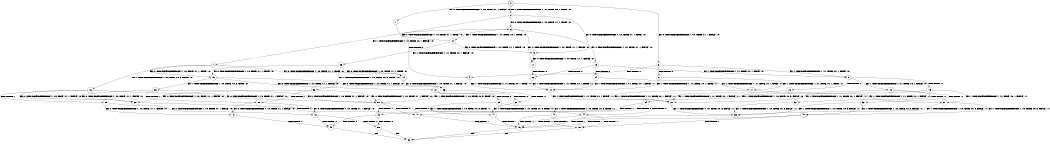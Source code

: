 digraph BCG {
size = "7, 10.5";
center = TRUE;
node [shape = circle];
0 [peripheries = 2];
0 -> 1 [label = "EX !0 !ATOMIC_EXCH_BRANCH (1, +0, TRUE, +1, 1, FALSE) !:0:"];
0 -> 2 [label = "EX !1 !ATOMIC_EXCH_BRANCH (1, +1, TRUE, +0, 1, TRUE) !:0:"];
0 -> 3 [label = "EX !0 !ATOMIC_EXCH_BRANCH (1, +0, TRUE, +1, 1, FALSE) !:0:"];
1 -> 4 [label = "TERMINATE !0"];
2 -> 5 [label = "EX !0 !ATOMIC_EXCH_BRANCH (1, +0, TRUE, +1, 1, TRUE) !:0:"];
2 -> 6 [label = "EX !0 !ATOMIC_EXCH_BRANCH (1, +0, TRUE, +1, 1, TRUE) !:0:"];
2 -> 7 [label = "EX !1 !ATOMIC_EXCH_BRANCH (1, +1, TRUE, +0, 1, FALSE) !:0:"];
3 -> 4 [label = "TERMINATE !0"];
3 -> 8 [label = "TERMINATE !0"];
3 -> 9 [label = "EX !1 !ATOMIC_EXCH_BRANCH (1, +1, TRUE, +0, 1, TRUE) !:0:"];
4 -> 10 [label = "EX !1 !ATOMIC_EXCH_BRANCH (1, +1, TRUE, +0, 1, TRUE) !:1:"];
5 -> 11 [label = "EX !0 !ATOMIC_EXCH_BRANCH (1, +0, TRUE, +1, 1, FALSE) !:0:"];
6 -> 11 [label = "EX !0 !ATOMIC_EXCH_BRANCH (1, +0, TRUE, +1, 1, FALSE) !:0:"];
6 -> 12 [label = "EX !1 !ATOMIC_EXCH_BRANCH (1, +1, TRUE, +0, 1, TRUE) !:0:"];
6 -> 13 [label = "EX !0 !ATOMIC_EXCH_BRANCH (1, +0, TRUE, +1, 1, FALSE) !:0:"];
7 -> 14 [label = "EX !0 !ATOMIC_EXCH_BRANCH (1, +0, TRUE, +1, 1, TRUE) !:0:"];
7 -> 15 [label = "EX !0 !ATOMIC_EXCH_BRANCH (1, +0, TRUE, +1, 1, TRUE) !:0:"];
7 -> 16 [label = "EX !1 !ATOMIC_EXCH_BRANCH (1, +0, TRUE, +0, 3, FALSE) !:0:"];
8 -> 10 [label = "EX !1 !ATOMIC_EXCH_BRANCH (1, +1, TRUE, +0, 1, TRUE) !:1:"];
8 -> 17 [label = "EX !1 !ATOMIC_EXCH_BRANCH (1, +1, TRUE, +0, 1, TRUE) !:1:"];
9 -> 18 [label = "TERMINATE !0"];
9 -> 19 [label = "TERMINATE !0"];
9 -> 20 [label = "EX !1 !ATOMIC_EXCH_BRANCH (1, +1, TRUE, +0, 1, FALSE) !:0:"];
10 -> 21 [label = "EX !1 !ATOMIC_EXCH_BRANCH (1, +1, TRUE, +0, 1, FALSE) !:1:"];
11 -> 22 [label = "TERMINATE !0"];
12 -> 5 [label = "EX !0 !ATOMIC_EXCH_BRANCH (1, +0, TRUE, +1, 1, TRUE) !:0:"];
12 -> 23 [label = "EX !1 !ATOMIC_EXCH_BRANCH (1, +1, TRUE, +0, 1, FALSE) !:0:"];
12 -> 6 [label = "EX !0 !ATOMIC_EXCH_BRANCH (1, +0, TRUE, +1, 1, TRUE) !:0:"];
13 -> 22 [label = "TERMINATE !0"];
13 -> 24 [label = "TERMINATE !0"];
13 -> 9 [label = "EX !1 !ATOMIC_EXCH_BRANCH (1, +1, TRUE, +0, 1, TRUE) !:0:"];
14 -> 25 [label = "EX !0 !ATOMIC_EXCH_BRANCH (1, +0, TRUE, +1, 1, FALSE) !:0:"];
15 -> 25 [label = "EX !0 !ATOMIC_EXCH_BRANCH (1, +0, TRUE, +1, 1, FALSE) !:0:"];
15 -> 26 [label = "EX !1 !ATOMIC_EXCH_BRANCH (1, +0, TRUE, +0, 3, TRUE) !:0:"];
15 -> 27 [label = "EX !0 !ATOMIC_EXCH_BRANCH (1, +0, TRUE, +1, 1, FALSE) !:0:"];
16 -> 28 [label = "EX !0 !ATOMIC_EXCH_BRANCH (1, +0, TRUE, +1, 1, FALSE) !:0:"];
16 -> 29 [label = "TERMINATE !1"];
16 -> 30 [label = "EX !0 !ATOMIC_EXCH_BRANCH (1, +0, TRUE, +1, 1, FALSE) !:0:"];
17 -> 21 [label = "EX !1 !ATOMIC_EXCH_BRANCH (1, +1, TRUE, +0, 1, FALSE) !:1:"];
17 -> 31 [label = "EX !1 !ATOMIC_EXCH_BRANCH (1, +1, TRUE, +0, 1, FALSE) !:1:"];
18 -> 21 [label = "EX !1 !ATOMIC_EXCH_BRANCH (1, +1, TRUE, +0, 1, FALSE) !:1:"];
19 -> 21 [label = "EX !1 !ATOMIC_EXCH_BRANCH (1, +1, TRUE, +0, 1, FALSE) !:1:"];
19 -> 31 [label = "EX !1 !ATOMIC_EXCH_BRANCH (1, +1, TRUE, +0, 1, FALSE) !:1:"];
20 -> 32 [label = "TERMINATE !0"];
20 -> 33 [label = "TERMINATE !0"];
20 -> 34 [label = "EX !1 !ATOMIC_EXCH_BRANCH (1, +0, TRUE, +0, 3, FALSE) !:0:"];
21 -> 35 [label = "EX !1 !ATOMIC_EXCH_BRANCH (1, +0, TRUE, +0, 3, FALSE) !:1:"];
22 -> 10 [label = "EX !1 !ATOMIC_EXCH_BRANCH (1, +1, TRUE, +0, 1, TRUE) !:1:"];
23 -> 14 [label = "EX !0 !ATOMIC_EXCH_BRANCH (1, +0, TRUE, +1, 1, TRUE) !:0:"];
23 -> 36 [label = "EX !1 !ATOMIC_EXCH_BRANCH (1, +0, TRUE, +0, 3, FALSE) !:0:"];
23 -> 15 [label = "EX !0 !ATOMIC_EXCH_BRANCH (1, +0, TRUE, +1, 1, TRUE) !:0:"];
24 -> 10 [label = "EX !1 !ATOMIC_EXCH_BRANCH (1, +1, TRUE, +0, 1, TRUE) !:1:"];
24 -> 17 [label = "EX !1 !ATOMIC_EXCH_BRANCH (1, +1, TRUE, +0, 1, TRUE) !:1:"];
25 -> 37 [label = "TERMINATE !0"];
26 -> 28 [label = "EX !0 !ATOMIC_EXCH_BRANCH (1, +0, TRUE, +1, 1, FALSE) !:0:"];
26 -> 38 [label = "TERMINATE !1"];
26 -> 30 [label = "EX !0 !ATOMIC_EXCH_BRANCH (1, +0, TRUE, +1, 1, FALSE) !:0:"];
27 -> 37 [label = "TERMINATE !0"];
27 -> 39 [label = "TERMINATE !0"];
27 -> 30 [label = "EX !1 !ATOMIC_EXCH_BRANCH (1, +0, TRUE, +0, 3, TRUE) !:0:"];
28 -> 40 [label = "TERMINATE !0"];
29 -> 41 [label = "EX !0 !ATOMIC_EXCH_BRANCH (1, +0, TRUE, +1, 1, FALSE) !:0:"];
29 -> 42 [label = "EX !0 !ATOMIC_EXCH_BRANCH (1, +0, TRUE, +1, 1, FALSE) !:0:"];
30 -> 40 [label = "TERMINATE !0"];
30 -> 43 [label = "TERMINATE !1"];
30 -> 44 [label = "TERMINATE !0"];
31 -> 35 [label = "EX !1 !ATOMIC_EXCH_BRANCH (1, +0, TRUE, +0, 3, FALSE) !:1:"];
31 -> 45 [label = "EX !1 !ATOMIC_EXCH_BRANCH (1, +0, TRUE, +0, 3, FALSE) !:1:"];
32 -> 35 [label = "EX !1 !ATOMIC_EXCH_BRANCH (1, +0, TRUE, +0, 3, FALSE) !:1:"];
33 -> 35 [label = "EX !1 !ATOMIC_EXCH_BRANCH (1, +0, TRUE, +0, 3, FALSE) !:1:"];
33 -> 45 [label = "EX !1 !ATOMIC_EXCH_BRANCH (1, +0, TRUE, +0, 3, FALSE) !:1:"];
34 -> 40 [label = "TERMINATE !0"];
34 -> 43 [label = "TERMINATE !1"];
34 -> 44 [label = "TERMINATE !0"];
35 -> 46 [label = "TERMINATE !1"];
36 -> 28 [label = "EX !0 !ATOMIC_EXCH_BRANCH (1, +0, TRUE, +1, 1, FALSE) !:0:"];
36 -> 38 [label = "TERMINATE !1"];
36 -> 30 [label = "EX !0 !ATOMIC_EXCH_BRANCH (1, +0, TRUE, +1, 1, FALSE) !:0:"];
37 -> 47 [label = "EX !1 !ATOMIC_EXCH_BRANCH (1, +0, TRUE, +0, 3, TRUE) !:1:"];
38 -> 41 [label = "EX !0 !ATOMIC_EXCH_BRANCH (1, +0, TRUE, +1, 1, FALSE) !:0:"];
38 -> 42 [label = "EX !0 !ATOMIC_EXCH_BRANCH (1, +0, TRUE, +1, 1, FALSE) !:0:"];
39 -> 47 [label = "EX !1 !ATOMIC_EXCH_BRANCH (1, +0, TRUE, +0, 3, TRUE) !:1:"];
39 -> 48 [label = "EX !1 !ATOMIC_EXCH_BRANCH (1, +0, TRUE, +0, 3, TRUE) !:1:"];
40 -> 46 [label = "TERMINATE !1"];
41 -> 49 [label = "TERMINATE !0"];
42 -> 49 [label = "TERMINATE !0"];
42 -> 50 [label = "TERMINATE !0"];
43 -> 49 [label = "TERMINATE !0"];
43 -> 50 [label = "TERMINATE !0"];
44 -> 46 [label = "TERMINATE !1"];
44 -> 51 [label = "TERMINATE !1"];
45 -> 46 [label = "TERMINATE !1"];
45 -> 51 [label = "TERMINATE !1"];
46 -> 52 [label = "exit"];
47 -> 46 [label = "TERMINATE !1"];
48 -> 46 [label = "TERMINATE !1"];
48 -> 51 [label = "TERMINATE !1"];
49 -> 52 [label = "exit"];
50 -> 52 [label = "exit"];
51 -> 52 [label = "exit"];
}
